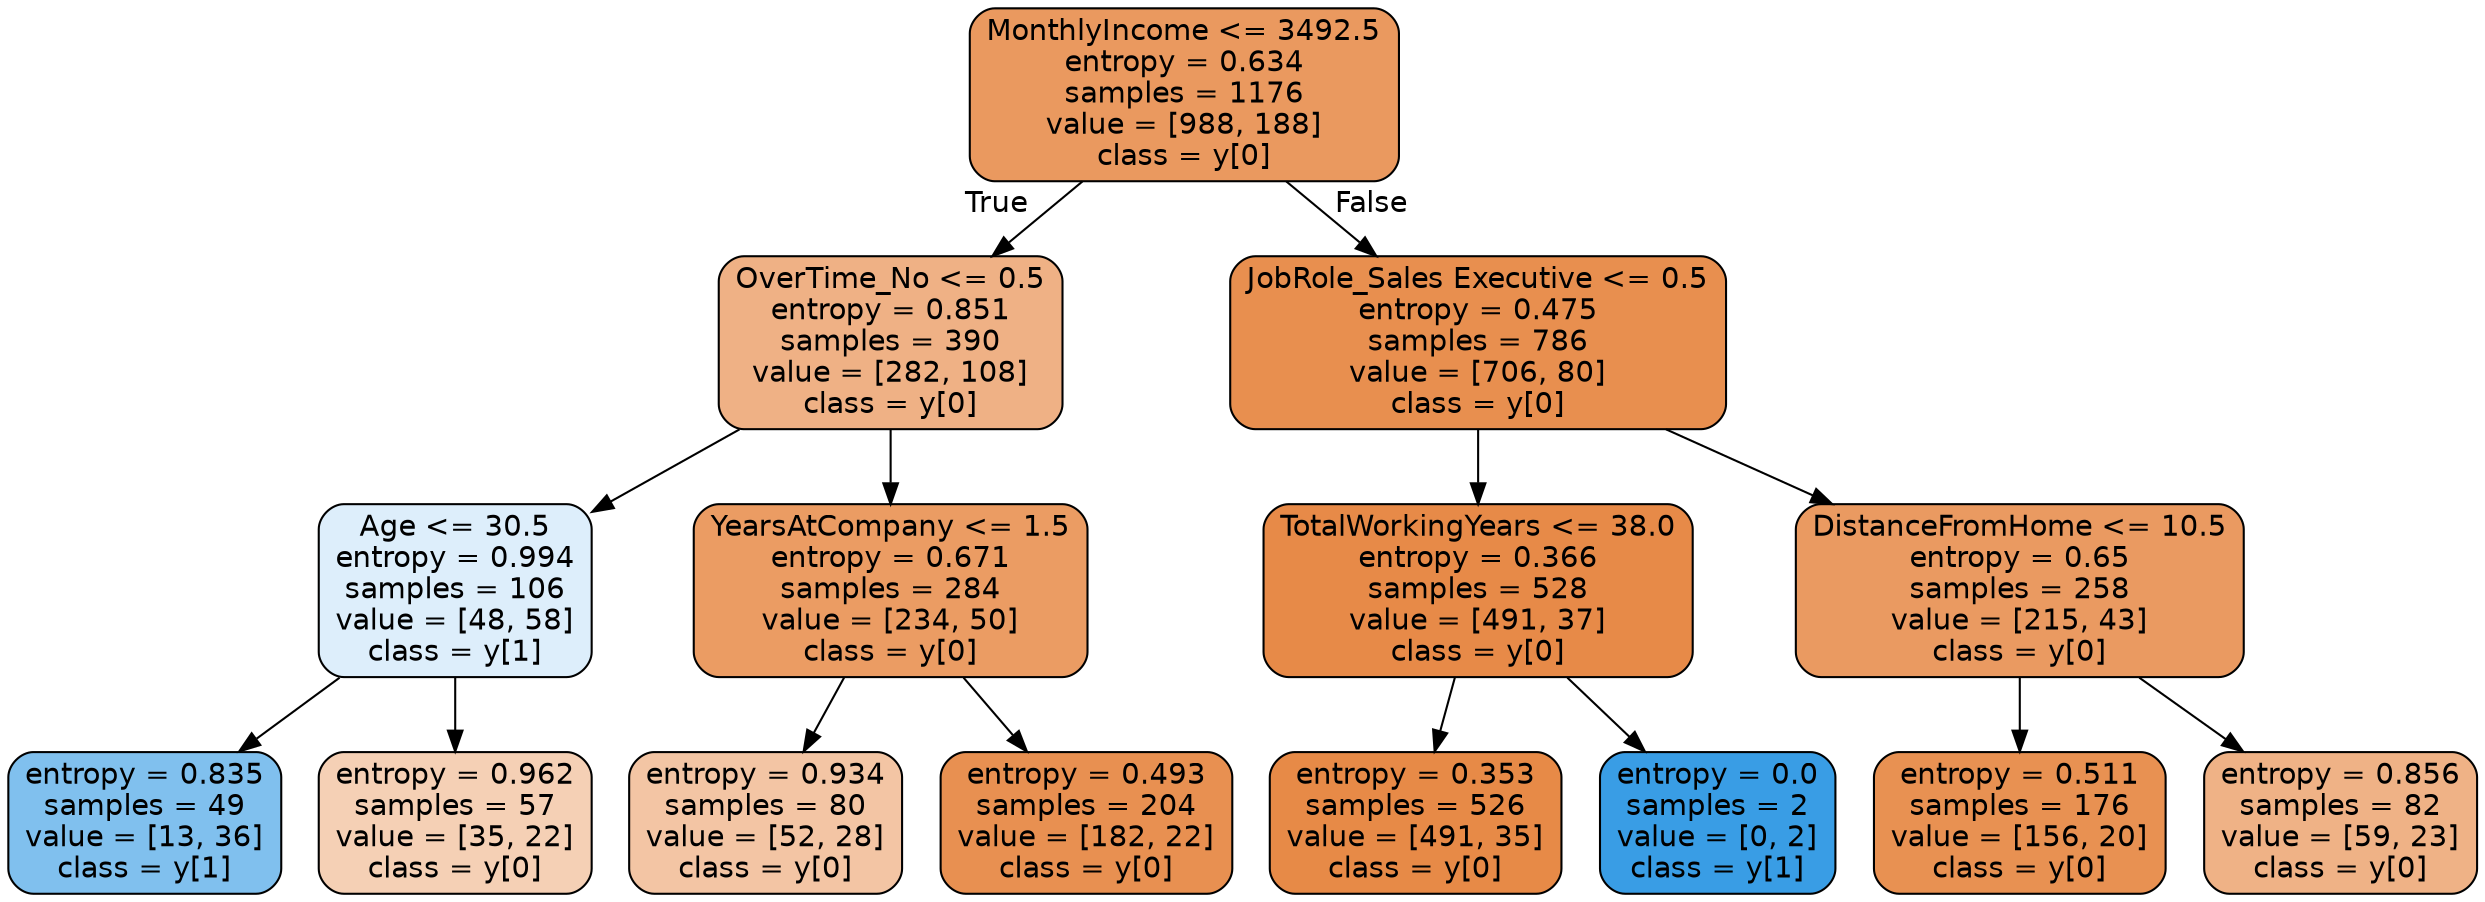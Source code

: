 digraph Tree {
node [shape=box, style="filled, rounded", color="black", fontname=helvetica] ;
edge [fontname=helvetica] ;
0 [label="MonthlyIncome <= 3492.5\nentropy = 0.634\nsamples = 1176\nvalue = [988, 188]\nclass = y[0]", fillcolor="#ea995f"] ;
1 [label="OverTime_No <= 0.5\nentropy = 0.851\nsamples = 390\nvalue = [282, 108]\nclass = y[0]", fillcolor="#efb185"] ;
0 -> 1 [labeldistance=2.5, labelangle=45, headlabel="True"] ;
2 [label="Age <= 30.5\nentropy = 0.994\nsamples = 106\nvalue = [48, 58]\nclass = y[1]", fillcolor="#ddeefb"] ;
1 -> 2 ;
3 [label="entropy = 0.835\nsamples = 49\nvalue = [13, 36]\nclass = y[1]", fillcolor="#80c0ee"] ;
2 -> 3 ;
4 [label="entropy = 0.962\nsamples = 57\nvalue = [35, 22]\nclass = y[0]", fillcolor="#f5d0b5"] ;
2 -> 4 ;
5 [label="YearsAtCompany <= 1.5\nentropy = 0.671\nsamples = 284\nvalue = [234, 50]\nclass = y[0]", fillcolor="#eb9c63"] ;
1 -> 5 ;
6 [label="entropy = 0.934\nsamples = 80\nvalue = [52, 28]\nclass = y[0]", fillcolor="#f3c5a4"] ;
5 -> 6 ;
7 [label="entropy = 0.493\nsamples = 204\nvalue = [182, 22]\nclass = y[0]", fillcolor="#e89051"] ;
5 -> 7 ;
8 [label="JobRole_Sales Executive <= 0.5\nentropy = 0.475\nsamples = 786\nvalue = [706, 80]\nclass = y[0]", fillcolor="#e88f4f"] ;
0 -> 8 [labeldistance=2.5, labelangle=-45, headlabel="False"] ;
9 [label="TotalWorkingYears <= 38.0\nentropy = 0.366\nsamples = 528\nvalue = [491, 37]\nclass = y[0]", fillcolor="#e78a48"] ;
8 -> 9 ;
10 [label="entropy = 0.353\nsamples = 526\nvalue = [491, 35]\nclass = y[0]", fillcolor="#e78a47"] ;
9 -> 10 ;
11 [label="entropy = 0.0\nsamples = 2\nvalue = [0, 2]\nclass = y[1]", fillcolor="#399de5"] ;
9 -> 11 ;
12 [label="DistanceFromHome <= 10.5\nentropy = 0.65\nsamples = 258\nvalue = [215, 43]\nclass = y[0]", fillcolor="#ea9a61"] ;
8 -> 12 ;
13 [label="entropy = 0.511\nsamples = 176\nvalue = [156, 20]\nclass = y[0]", fillcolor="#e89152"] ;
12 -> 13 ;
14 [label="entropy = 0.856\nsamples = 82\nvalue = [59, 23]\nclass = y[0]", fillcolor="#efb286"] ;
12 -> 14 ;
}
